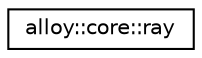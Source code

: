 digraph "Graphical Class Hierarchy"
{
  edge [fontname="Helvetica",fontsize="10",labelfontname="Helvetica",labelfontsize="10"];
  node [fontname="Helvetica",fontsize="10",shape=record];
  rankdir="LR";
  Node1 [label="alloy::core::ray",height=0.2,width=0.4,color="black", fillcolor="white", style="filled",URL="$d1/dea/classalloy_1_1core_1_1ray.html",tooltip="A geometric primitive of a ray. "];
}
